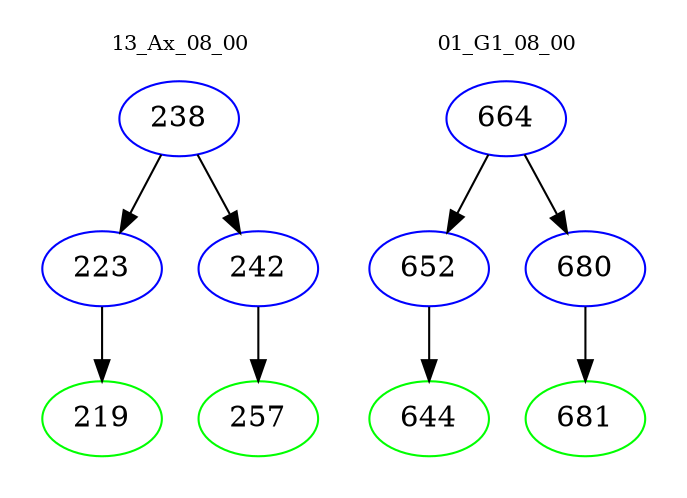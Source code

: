 digraph{
subgraph cluster_0 {
color = white
label = "13_Ax_08_00";
fontsize=10;
T0_238 [label="238", color="blue"]
T0_238 -> T0_223 [color="black"]
T0_223 [label="223", color="blue"]
T0_223 -> T0_219 [color="black"]
T0_219 [label="219", color="green"]
T0_238 -> T0_242 [color="black"]
T0_242 [label="242", color="blue"]
T0_242 -> T0_257 [color="black"]
T0_257 [label="257", color="green"]
}
subgraph cluster_1 {
color = white
label = "01_G1_08_00";
fontsize=10;
T1_664 [label="664", color="blue"]
T1_664 -> T1_652 [color="black"]
T1_652 [label="652", color="blue"]
T1_652 -> T1_644 [color="black"]
T1_644 [label="644", color="green"]
T1_664 -> T1_680 [color="black"]
T1_680 [label="680", color="blue"]
T1_680 -> T1_681 [color="black"]
T1_681 [label="681", color="green"]
}
}
